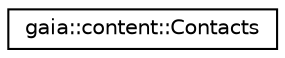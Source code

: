 digraph G
{
  edge [fontname="Helvetica",fontsize="10",labelfontname="Helvetica",labelfontsize="10"];
  node [fontname="Helvetica",fontsize="10",shape=record];
  rankdir=LR;
  Node1 [label="gaia::content::Contacts",height=0.2,width=0.4,color="black", fillcolor="white", style="filled",URL="$da/dc8/classgaia_1_1content_1_1_contacts.html",tooltip="The class to provide base facility to access Contacts table, which is stored about Contacts brief int..."];
}
